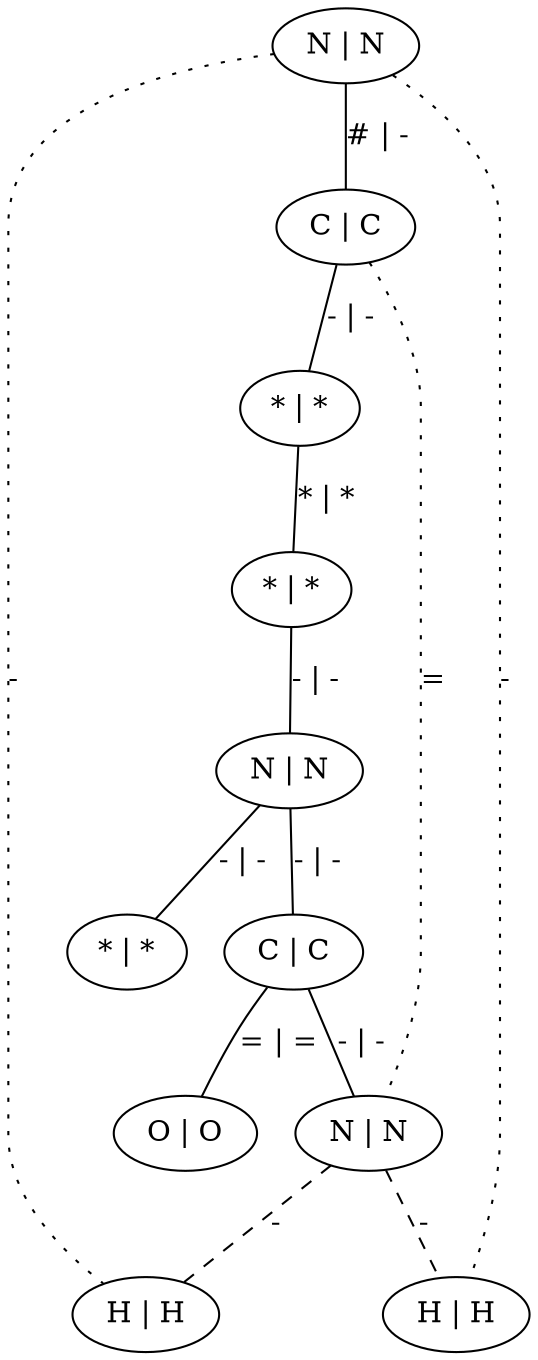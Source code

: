 graph G {
	0 [ label="N | N" ]
	1 [ label="C | C" ]
	2 [ label="* | *" ]
	3 [ label="* | *" ]
	4 [ label="N | N" ]
	5 [ label="* | *" ]
	6 [ label="C | C" ]
	7 [ label="O | O" ]
	8 [ label="N | N" ]
	9 [ label="H | H" ]
	10 [ label="H | H" ]
	0 -- 1 [ label="# | -" ]
	0 -- 9 [ style=dotted label="-" ]
	0 -- 10 [ style=dotted label="-" ]
	1 -- 2 [ label="- | -" ]
	1 -- 8 [ style=dotted label="=" ]
	2 -- 3 [ label="* | *" ]
	3 -- 4 [ label="- | -" ]
	4 -- 5 [ label="- | -" ]
	4 -- 6 [ label="- | -" ]
	6 -- 7 [ label="= | =" ]
	6 -- 8 [ label="- | -" ]
	8 -- 9 [ style=dashed label="-" ]
	8 -- 10 [ style=dashed label="-" ]
}
